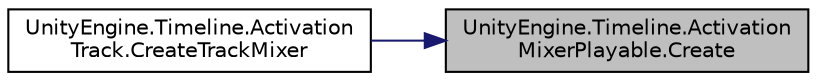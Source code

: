 digraph "UnityEngine.Timeline.ActivationMixerPlayable.Create"
{
 // LATEX_PDF_SIZE
  edge [fontname="Helvetica",fontsize="10",labelfontname="Helvetica",labelfontsize="10"];
  node [fontname="Helvetica",fontsize="10",shape=record];
  rankdir="RL";
  Node1 [label="UnityEngine.Timeline.Activation\lMixerPlayable.Create",height=0.2,width=0.4,color="black", fillcolor="grey75", style="filled", fontcolor="black",tooltip=" "];
  Node1 -> Node2 [dir="back",color="midnightblue",fontsize="10",style="solid",fontname="Helvetica"];
  Node2 [label="UnityEngine.Timeline.Activation\lTrack.CreateTrackMixer",height=0.2,width=0.4,color="black", fillcolor="white", style="filled",URL="$class_unity_engine_1_1_timeline_1_1_activation_track.html#a2bdaef90137b4649efd00503b463f425",tooltip="Creates a mixer used to blend playables generated by clips on the track."];
}
